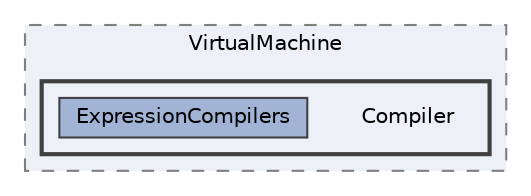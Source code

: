 digraph "src/BadScript2/Runtime/VirtualMachine/Compiler"
{
 // LATEX_PDF_SIZE
  bgcolor="transparent";
  edge [fontname=Helvetica,fontsize=10,labelfontname=Helvetica,labelfontsize=10];
  node [fontname=Helvetica,fontsize=10,shape=box,height=0.2,width=0.4];
  compound=true
  subgraph clusterdir_2f6ea992a5dcfd262722e6d7216c42b8 {
    graph [ bgcolor="#edf0f7", pencolor="grey50", label="VirtualMachine", fontname=Helvetica,fontsize=10 style="filled,dashed", URL="dir_2f6ea992a5dcfd262722e6d7216c42b8.html",tooltip=""]
  subgraph clusterdir_4e1422a7df9947e43159dffc34107fbf {
    graph [ bgcolor="#edf0f7", pencolor="grey25", label="", fontname=Helvetica,fontsize=10 style="filled,bold", URL="dir_4e1422a7df9947e43159dffc34107fbf.html",tooltip=""]
    dir_4e1422a7df9947e43159dffc34107fbf [shape=plaintext, label="Compiler"];
  dir_1df7dc24e40b8f4da5a00a5aa7eeb0fb [label="ExpressionCompilers", fillcolor="#a2b4d6", color="grey25", style="filled", URL="dir_1df7dc24e40b8f4da5a00a5aa7eeb0fb.html",tooltip=""];
  }
  }
}

